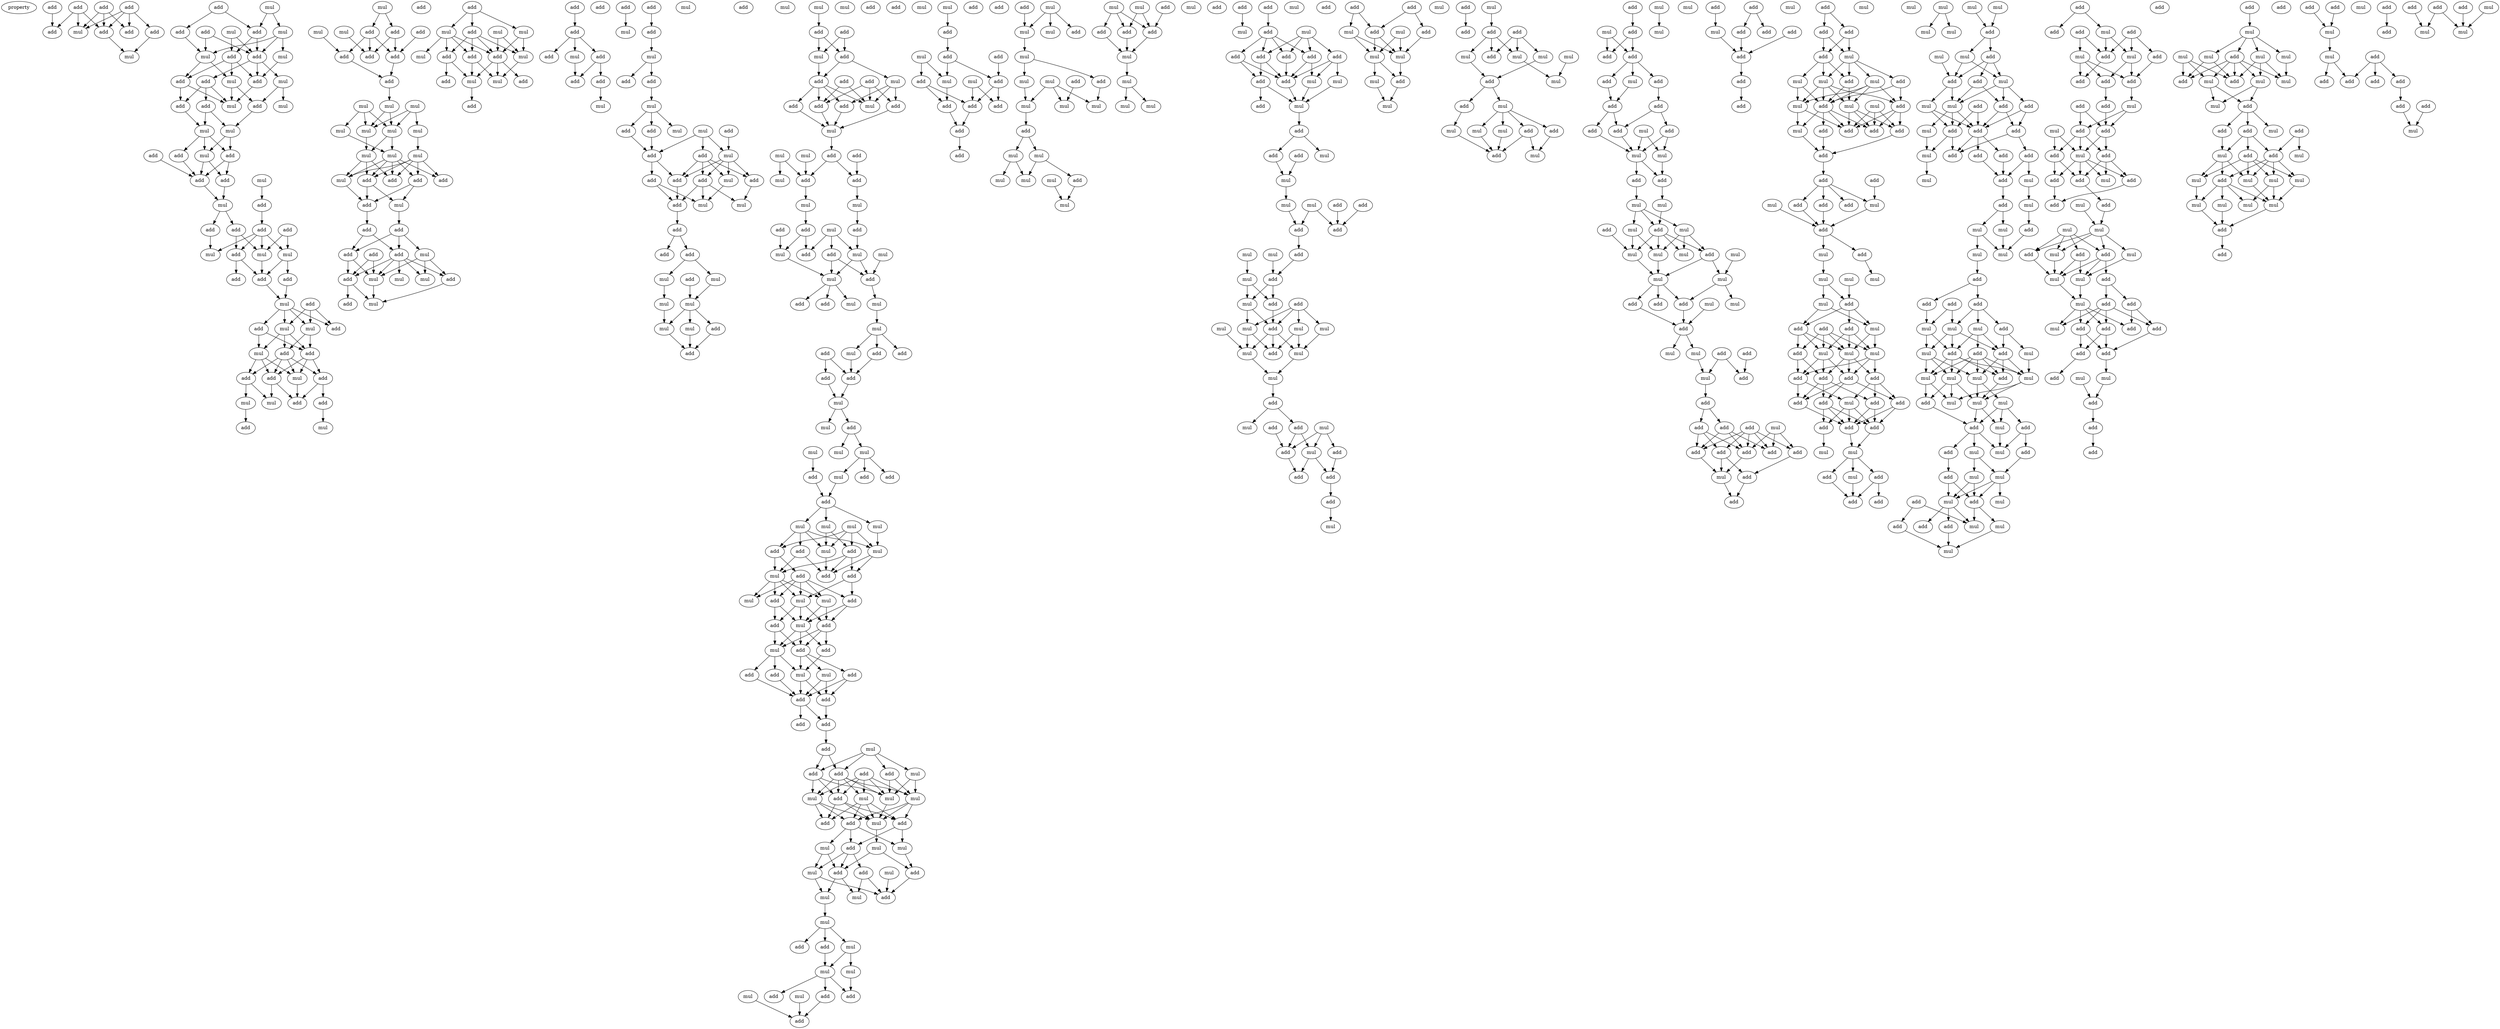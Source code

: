 digraph {
    node [fontcolor=black]
    property [mul=2,lf=1.4]
    0 [ label = add ];
    1 [ label = add ];
    2 [ label = add ];
    3 [ label = add ];
    4 [ label = add ];
    5 [ label = add ];
    6 [ label = add ];
    7 [ label = add ];
    8 [ label = mul ];
    9 [ label = mul ];
    10 [ label = add ];
    11 [ label = mul ];
    12 [ label = mul ];
    13 [ label = add ];
    14 [ label = add ];
    15 [ label = add ];
    16 [ label = mul ];
    17 [ label = add ];
    18 [ label = add ];
    19 [ label = mul ];
    20 [ label = mul ];
    21 [ label = add ];
    22 [ label = add ];
    23 [ label = mul ];
    24 [ label = add ];
    25 [ label = mul ];
    26 [ label = add ];
    27 [ label = add ];
    28 [ label = add ];
    29 [ label = mul ];
    30 [ label = mul ];
    31 [ label = mul ];
    32 [ label = mul ];
    33 [ label = add ];
    34 [ label = add ];
    35 [ label = mul ];
    36 [ label = add ];
    37 [ label = mul ];
    38 [ label = add ];
    39 [ label = add ];
    40 [ label = mul ];
    41 [ label = add ];
    42 [ label = add ];
    43 [ label = add ];
    44 [ label = add ];
    45 [ label = add ];
    46 [ label = mul ];
    47 [ label = mul ];
    48 [ label = add ];
    49 [ label = mul ];
    50 [ label = add ];
    51 [ label = add ];
    52 [ label = add ];
    53 [ label = mul ];
    54 [ label = add ];
    55 [ label = add ];
    56 [ label = mul ];
    57 [ label = add ];
    58 [ label = mul ];
    59 [ label = add ];
    60 [ label = mul ];
    61 [ label = add ];
    62 [ label = add ];
    63 [ label = add ];
    64 [ label = mul ];
    65 [ label = add ];
    66 [ label = mul ];
    67 [ label = mul ];
    68 [ label = add ];
    69 [ label = add ];
    70 [ label = add ];
    71 [ label = mul ];
    72 [ label = mul ];
    73 [ label = add ];
    74 [ label = mul ];
    75 [ label = add ];
    76 [ label = add ];
    77 [ label = mul ];
    78 [ label = add ];
    79 [ label = add ];
    80 [ label = add ];
    81 [ label = add ];
    82 [ label = mul ];
    83 [ label = mul ];
    84 [ label = mul ];
    85 [ label = mul ];
    86 [ label = mul ];
    87 [ label = mul ];
    88 [ label = add ];
    89 [ label = mul ];
    90 [ label = mul ];
    91 [ label = mul ];
    92 [ label = mul ];
    93 [ label = add ];
    94 [ label = add ];
    95 [ label = mul ];
    96 [ label = add ];
    97 [ label = add ];
    98 [ label = mul ];
    99 [ label = add ];
    100 [ label = add ];
    101 [ label = add ];
    102 [ label = mul ];
    103 [ label = add ];
    104 [ label = add ];
    105 [ label = add ];
    106 [ label = add ];
    107 [ label = mul ];
    108 [ label = add ];
    109 [ label = mul ];
    110 [ label = mul ];
    111 [ label = mul ];
    112 [ label = add ];
    113 [ label = add ];
    114 [ label = add ];
    115 [ label = mul ];
    116 [ label = mul ];
    117 [ label = mul ];
    118 [ label = add ];
    119 [ label = add ];
    120 [ label = add ];
    121 [ label = mul ];
    122 [ label = mul ];
    123 [ label = add ];
    124 [ label = add ];
    125 [ label = mul ];
    126 [ label = mul ];
    127 [ label = add ];
    128 [ label = add ];
    129 [ label = add ];
    130 [ label = add ];
    131 [ label = mul ];
    132 [ label = add ];
    133 [ label = add ];
    134 [ label = add ];
    135 [ label = add ];
    136 [ label = mul ];
    137 [ label = add ];
    138 [ label = add ];
    139 [ label = mul ];
    140 [ label = add ];
    141 [ label = mul ];
    142 [ label = mul ];
    143 [ label = add ];
    144 [ label = add ];
    145 [ label = mul ];
    146 [ label = add ];
    147 [ label = mul ];
    148 [ label = add ];
    149 [ label = mul ];
    150 [ label = mul ];
    151 [ label = add ];
    152 [ label = add ];
    153 [ label = add ];
    154 [ label = add ];
    155 [ label = mul ];
    156 [ label = mul ];
    157 [ label = add ];
    158 [ label = add ];
    159 [ label = add ];
    160 [ label = add ];
    161 [ label = mul ];
    162 [ label = add ];
    163 [ label = mul ];
    164 [ label = add ];
    165 [ label = add ];
    166 [ label = add ];
    167 [ label = mul ];
    168 [ label = add ];
    169 [ label = mul ];
    170 [ label = mul ];
    171 [ label = mul ];
    172 [ label = add ];
    173 [ label = mul ];
    174 [ label = mul ];
    175 [ label = add ];
    176 [ label = mul ];
    177 [ label = add ];
    178 [ label = add ];
    179 [ label = add ];
    180 [ label = mul ];
    181 [ label = mul ];
    182 [ label = add ];
    183 [ label = add ];
    184 [ label = add ];
    185 [ label = mul ];
    186 [ label = add ];
    187 [ label = add ];
    188 [ label = add ];
    189 [ label = add ];
    190 [ label = mul ];
    191 [ label = mul ];
    192 [ label = add ];
    193 [ label = add ];
    194 [ label = mul ];
    195 [ label = mul ];
    196 [ label = add ];
    197 [ label = add ];
    198 [ label = mul ];
    199 [ label = mul ];
    200 [ label = add ];
    201 [ label = mul ];
    202 [ label = add ];
    203 [ label = add ];
    204 [ label = mul ];
    205 [ label = add ];
    206 [ label = add ];
    207 [ label = mul ];
    208 [ label = mul ];
    209 [ label = mul ];
    210 [ label = add ];
    211 [ label = add ];
    212 [ label = mul ];
    213 [ label = add ];
    214 [ label = mul ];
    215 [ label = mul ];
    216 [ label = mul ];
    217 [ label = add ];
    218 [ label = add ];
    219 [ label = add ];
    220 [ label = add ];
    221 [ label = add ];
    222 [ label = mul ];
    223 [ label = mul ];
    224 [ label = add ];
    225 [ label = mul ];
    226 [ label = mul ];
    227 [ label = mul ];
    228 [ label = add ];
    229 [ label = mul ];
    230 [ label = add ];
    231 [ label = add ];
    232 [ label = add ];
    233 [ label = mul ];
    234 [ label = mul ];
    235 [ label = mul ];
    236 [ label = mul ];
    237 [ label = mul ];
    238 [ label = add ];
    239 [ label = add ];
    240 [ label = mul ];
    241 [ label = add ];
    242 [ label = add ];
    243 [ label = mul ];
    244 [ label = add ];
    245 [ label = add ];
    246 [ label = add ];
    247 [ label = mul ];
    248 [ label = add ];
    249 [ label = mul ];
    250 [ label = mul ];
    251 [ label = mul ];
    252 [ label = add ];
    253 [ label = add ];
    254 [ label = add ];
    255 [ label = add ];
    256 [ label = mul ];
    257 [ label = add ];
    258 [ label = add ];
    259 [ label = mul ];
    260 [ label = add ];
    261 [ label = mul ];
    262 [ label = add ];
    263 [ label = add ];
    264 [ label = add ];
    265 [ label = add ];
    266 [ label = add ];
    267 [ label = mul ];
    268 [ label = mul ];
    269 [ label = add ];
    270 [ label = add ];
    271 [ label = add ];
    272 [ label = add ];
    273 [ label = mul ];
    274 [ label = mul ];
    275 [ label = mul ];
    276 [ label = mul ];
    277 [ label = mul ];
    278 [ label = add ];
    279 [ label = add ];
    280 [ label = add ];
    281 [ label = mul ];
    282 [ label = add ];
    283 [ label = mul ];
    284 [ label = mul ];
    285 [ label = mul ];
    286 [ label = add ];
    287 [ label = add ];
    288 [ label = mul ];
    289 [ label = add ];
    290 [ label = mul ];
    291 [ label = add ];
    292 [ label = mul ];
    293 [ label = mul ];
    294 [ label = add ];
    295 [ label = mul ];
    296 [ label = add ];
    297 [ label = add ];
    298 [ label = mul ];
    299 [ label = add ];
    300 [ label = mul ];
    301 [ label = mul ];
    302 [ label = mul ];
    303 [ label = add ];
    304 [ label = add ];
    305 [ label = add ];
    306 [ label = mul ];
    307 [ label = add ];
    308 [ label = add ];
    309 [ label = mul ];
    310 [ label = mul ];
    311 [ label = add ];
    312 [ label = add ];
    313 [ label = add ];
    314 [ label = add ];
    315 [ label = mul ];
    316 [ label = mul ];
    317 [ label = mul ];
    318 [ label = add ];
    319 [ label = add ];
    320 [ label = add ];
    321 [ label = add ];
    322 [ label = add ];
    323 [ label = add ];
    324 [ label = add ];
    325 [ label = add ];
    326 [ label = add ];
    327 [ label = mul ];
    328 [ label = mul ];
    329 [ label = add ];
    330 [ label = mul ];
    331 [ label = mul ];
    332 [ label = add ];
    333 [ label = mul ];
    334 [ label = mul ];
    335 [ label = add ];
    336 [ label = mul ];
    337 [ label = mul ];
    338 [ label = mul ];
    339 [ label = add ];
    340 [ label = mul ];
    341 [ label = mul ];
    342 [ label = mul ];
    343 [ label = mul ];
    344 [ label = mul ];
    345 [ label = add ];
    346 [ label = mul ];
    347 [ label = mul ];
    348 [ label = add ];
    349 [ label = mul ];
    350 [ label = add ];
    351 [ label = add ];
    352 [ label = add ];
    353 [ label = mul ];
    354 [ label = mul ];
    355 [ label = mul ];
    356 [ label = add ];
    357 [ label = mul ];
    358 [ label = mul ];
    359 [ label = add ];
    360 [ label = mul ];
    361 [ label = add ];
    362 [ label = add ];
    363 [ label = mul ];
    364 [ label = add ];
    365 [ label = add ];
    366 [ label = add ];
    367 [ label = add ];
    368 [ label = add ];
    369 [ label = add ];
    370 [ label = add ];
    371 [ label = mul ];
    372 [ label = mul ];
    373 [ label = mul ];
    374 [ label = add ];
    375 [ label = add ];
    376 [ label = add ];
    377 [ label = mul ];
    378 [ label = add ];
    379 [ label = mul ];
    380 [ label = mul ];
    381 [ label = mul ];
    382 [ label = add ];
    383 [ label = mul ];
    384 [ label = add ];
    385 [ label = add ];
    386 [ label = add ];
    387 [ label = add ];
    388 [ label = mul ];
    389 [ label = mul ];
    390 [ label = mul ];
    391 [ label = add ];
    392 [ label = mul ];
    393 [ label = add ];
    394 [ label = add ];
    395 [ label = mul ];
    396 [ label = mul ];
    397 [ label = mul ];
    398 [ label = add ];
    399 [ label = mul ];
    400 [ label = add ];
    401 [ label = mul ];
    402 [ label = mul ];
    403 [ label = mul ];
    404 [ label = add ];
    405 [ label = add ];
    406 [ label = mul ];
    407 [ label = add ];
    408 [ label = mul ];
    409 [ label = mul ];
    410 [ label = add ];
    411 [ label = add ];
    412 [ label = add ];
    413 [ label = add ];
    414 [ label = add ];
    415 [ label = add ];
    416 [ label = mul ];
    417 [ label = add ];
    418 [ label = add ];
    419 [ label = mul ];
    420 [ label = add ];
    421 [ label = add ];
    422 [ label = mul ];
    423 [ label = mul ];
    424 [ label = mul ];
    425 [ label = add ];
    426 [ label = mul ];
    427 [ label = mul ];
    428 [ label = mul ];
    429 [ label = add ];
    430 [ label = mul ];
    431 [ label = add ];
    432 [ label = add ];
    433 [ label = add ];
    434 [ label = add ];
    435 [ label = mul ];
    436 [ label = mul ];
    437 [ label = mul ];
    438 [ label = mul ];
    439 [ label = mul ];
    440 [ label = add ];
    441 [ label = mul ];
    442 [ label = add ];
    443 [ label = mul ];
    444 [ label = mul ];
    445 [ label = mul ];
    446 [ label = add ];
    447 [ label = add ];
    448 [ label = add ];
    449 [ label = mul ];
    450 [ label = add ];
    451 [ label = mul ];
    452 [ label = mul ];
    453 [ label = mul ];
    454 [ label = add ];
    455 [ label = add ];
    456 [ label = add ];
    457 [ label = mul ];
    458 [ label = add ];
    459 [ label = add ];
    460 [ label = add ];
    461 [ label = add ];
    462 [ label = mul ];
    463 [ label = add ];
    464 [ label = add ];
    465 [ label = add ];
    466 [ label = mul ];
    467 [ label = mul ];
    468 [ label = add ];
    469 [ label = add ];
    470 [ label = mul ];
    471 [ label = mul ];
    472 [ label = add ];
    473 [ label = add ];
    474 [ label = mul ];
    475 [ label = mul ];
    476 [ label = add ];
    477 [ label = mul ];
    478 [ label = mul ];
    479 [ label = mul ];
    480 [ label = mul ];
    481 [ label = mul ];
    482 [ label = mul ];
    483 [ label = add ];
    484 [ label = add ];
    485 [ label = mul ];
    486 [ label = mul ];
    487 [ label = add ];
    488 [ label = add ];
    489 [ label = add ];
    490 [ label = mul ];
    491 [ label = add ];
    492 [ label = mul ];
    493 [ label = mul ];
    494 [ label = mul ];
    495 [ label = add ];
    496 [ label = add ];
    497 [ label = add ];
    498 [ label = add ];
    499 [ label = add ];
    500 [ label = mul ];
    501 [ label = add ];
    502 [ label = add ];
    503 [ label = add ];
    504 [ label = add ];
    505 [ label = add ];
    506 [ label = mul ];
    507 [ label = add ];
    508 [ label = add ];
    509 [ label = add ];
    510 [ label = add ];
    511 [ label = add ];
    512 [ label = add ];
    513 [ label = add ];
    514 [ label = mul ];
    515 [ label = mul ];
    516 [ label = add ];
    517 [ label = add ];
    518 [ label = add ];
    519 [ label = add ];
    520 [ label = add ];
    521 [ label = add ];
    522 [ label = add ];
    523 [ label = mul ];
    524 [ label = add ];
    525 [ label = mul ];
    526 [ label = mul ];
    527 [ label = mul ];
    528 [ label = add ];
    529 [ label = mul ];
    530 [ label = mul ];
    531 [ label = add ];
    532 [ label = add ];
    533 [ label = mul ];
    534 [ label = mul ];
    535 [ label = add ];
    536 [ label = add ];
    537 [ label = add ];
    538 [ label = add ];
    539 [ label = add ];
    540 [ label = add ];
    541 [ label = add ];
    542 [ label = add ];
    543 [ label = mul ];
    544 [ label = add ];
    545 [ label = add ];
    546 [ label = mul ];
    547 [ label = add ];
    548 [ label = mul ];
    549 [ label = add ];
    550 [ label = mul ];
    551 [ label = mul ];
    552 [ label = mul ];
    553 [ label = mul ];
    554 [ label = add ];
    555 [ label = add ];
    556 [ label = mul ];
    557 [ label = mul ];
    558 [ label = add ];
    559 [ label = add ];
    560 [ label = mul ];
    561 [ label = mul ];
    562 [ label = mul ];
    563 [ label = add ];
    564 [ label = add ];
    565 [ label = add ];
    566 [ label = add ];
    567 [ label = add ];
    568 [ label = add ];
    569 [ label = mul ];
    570 [ label = add ];
    571 [ label = add ];
    572 [ label = add ];
    573 [ label = add ];
    574 [ label = add ];
    575 [ label = add ];
    576 [ label = mul ];
    577 [ label = mul ];
    578 [ label = add ];
    579 [ label = mul ];
    580 [ label = mul ];
    581 [ label = add ];
    582 [ label = add ];
    583 [ label = add ];
    584 [ label = mul ];
    585 [ label = mul ];
    586 [ label = mul ];
    587 [ label = mul ];
    588 [ label = mul ];
    589 [ label = add ];
    590 [ label = mul ];
    591 [ label = mul ];
    592 [ label = add ];
    593 [ label = mul ];
    594 [ label = add ];
    595 [ label = add ];
    596 [ label = add ];
    597 [ label = mul ];
    598 [ label = mul ];
    599 [ label = add ];
    600 [ label = add ];
    601 [ label = add ];
    602 [ label = add ];
    603 [ label = add ];
    604 [ label = mul ];
    605 [ label = mul ];
    606 [ label = add ];
    607 [ label = add ];
    608 [ label = add ];
    609 [ label = add ];
    610 [ label = mul ];
    611 [ label = mul ];
    612 [ label = add ];
    613 [ label = mul ];
    614 [ label = add ];
    615 [ label = add ];
    616 [ label = mul ];
    617 [ label = mul ];
    618 [ label = mul ];
    619 [ label = mul ];
    620 [ label = add ];
    621 [ label = add ];
    622 [ label = add ];
    623 [ label = add ];
    624 [ label = mul ];
    625 [ label = add ];
    626 [ label = mul ];
    627 [ label = mul ];
    628 [ label = add ];
    629 [ label = mul ];
    630 [ label = mul ];
    631 [ label = add ];
    632 [ label = add ];
    633 [ label = mul ];
    634 [ label = mul ];
    635 [ label = mul ];
    636 [ label = mul ];
    637 [ label = add ];
    638 [ label = mul ];
    639 [ label = add ];
    640 [ label = mul ];
    641 [ label = mul ];
    642 [ label = add ];
    643 [ label = add ];
    644 [ label = mul ];
    645 [ label = add ];
    646 [ label = add ];
    647 [ label = mul ];
    648 [ label = mul ];
    649 [ label = add ];
    650 [ label = mul ];
    651 [ label = mul ];
    652 [ label = mul ];
    653 [ label = add ];
    654 [ label = add ];
    655 [ label = mul ];
    656 [ label = add ];
    657 [ label = add ];
    658 [ label = add ];
    659 [ label = mul ];
    660 [ label = mul ];
    661 [ label = mul ];
    662 [ label = add ];
    663 [ label = add ];
    664 [ label = add ];
    665 [ label = add ];
    666 [ label = mul ];
    667 [ label = mul ];
    668 [ label = add ];
    669 [ label = mul ];
    670 [ label = add ];
    671 [ label = add ];
    672 [ label = add ];
    673 [ label = add ];
    674 [ label = add ];
    675 [ label = add ];
    676 [ label = mul ];
    677 [ label = mul ];
    678 [ label = add ];
    679 [ label = add ];
    680 [ label = add ];
    681 [ label = add ];
    682 [ label = mul ];
    683 [ label = mul ];
    684 [ label = add ];
    685 [ label = add ];
    686 [ label = add ];
    687 [ label = mul ];
    688 [ label = add ];
    689 [ label = add ];
    690 [ label = mul ];
    691 [ label = mul ];
    692 [ label = add ];
    693 [ label = add ];
    694 [ label = mul ];
    695 [ label = add ];
    696 [ label = mul ];
    697 [ label = mul ];
    698 [ label = add ];
    699 [ label = mul ];
    700 [ label = mul ];
    701 [ label = add ];
    702 [ label = add ];
    703 [ label = add ];
    704 [ label = add ];
    705 [ label = add ];
    706 [ label = mul ];
    707 [ label = add ];
    708 [ label = add ];
    709 [ label = add ];
    710 [ label = mul ];
    711 [ label = add ];
    712 [ label = mul ];
    713 [ label = add ];
    714 [ label = add ];
    715 [ label = add ];
    716 [ label = add ];
    717 [ label = add ];
    718 [ label = mul ];
    719 [ label = mul ];
    720 [ label = mul ];
    721 [ label = mul ];
    722 [ label = add ];
    723 [ label = mul ];
    724 [ label = mul ];
    725 [ label = mul ];
    726 [ label = add ];
    727 [ label = add ];
    728 [ label = mul ];
    729 [ label = mul ];
    730 [ label = add ];
    731 [ label = add ];
    732 [ label = mul ];
    733 [ label = add ];
    734 [ label = add ];
    735 [ label = add ];
    736 [ label = add ];
    737 [ label = mul ];
    738 [ label = mul ];
    739 [ label = mul ];
    740 [ label = mul ];
    741 [ label = mul ];
    742 [ label = add ];
    743 [ label = mul ];
    744 [ label = mul ];
    745 [ label = mul ];
    746 [ label = mul ];
    747 [ label = mul ];
    748 [ label = add ];
    749 [ label = add ];
    750 [ label = add ];
    751 [ label = add ];
    752 [ label = add ];
    753 [ label = mul ];
    754 [ label = mul ];
    755 [ label = mul ];
    756 [ label = add ];
    757 [ label = add ];
    758 [ label = add ];
    759 [ label = add ];
    760 [ label = add ];
    761 [ label = add ];
    762 [ label = add ];
    763 [ label = add ];
    764 [ label = mul ];
    765 [ label = add ];
    766 [ label = add ];
    767 [ label = add ];
    768 [ label = add ];
    769 [ label = mul ];
    770 [ label = mul ];
    771 [ label = mul ];
    0 -> 5 [ name = 0 ];
    0 -> 6 [ name = 1 ];
    0 -> 8 [ name = 2 ];
    1 -> 5 [ name = 3 ];
    2 -> 6 [ name = 4 ];
    2 -> 7 [ name = 5 ];
    2 -> 8 [ name = 6 ];
    3 -> 4 [ name = 7 ];
    3 -> 6 [ name = 8 ];
    3 -> 7 [ name = 9 ];
    3 -> 8 [ name = 10 ];
    4 -> 9 [ name = 11 ];
    6 -> 9 [ name = 12 ];
    10 -> 14 [ name = 13 ];
    10 -> 15 [ name = 14 ];
    11 -> 12 [ name = 15 ];
    11 -> 14 [ name = 16 ];
    12 -> 18 [ name = 17 ];
    12 -> 19 [ name = 18 ];
    12 -> 20 [ name = 19 ];
    13 -> 18 [ name = 20 ];
    13 -> 20 [ name = 21 ];
    14 -> 17 [ name = 22 ];
    14 -> 18 [ name = 23 ];
    15 -> 20 [ name = 24 ];
    16 -> 17 [ name = 25 ];
    16 -> 18 [ name = 26 ];
    17 -> 21 [ name = 27 ];
    17 -> 23 [ name = 28 ];
    17 -> 24 [ name = 29 ];
    18 -> 21 [ name = 30 ];
    18 -> 22 [ name = 31 ];
    18 -> 25 [ name = 32 ];
    19 -> 21 [ name = 33 ];
    20 -> 23 [ name = 34 ];
    20 -> 24 [ name = 35 ];
    21 -> 29 [ name = 36 ];
    22 -> 26 [ name = 37 ];
    22 -> 28 [ name = 38 ];
    22 -> 29 [ name = 39 ];
    23 -> 27 [ name = 40 ];
    23 -> 29 [ name = 41 ];
    24 -> 26 [ name = 42 ];
    24 -> 29 [ name = 43 ];
    25 -> 27 [ name = 44 ];
    25 -> 30 [ name = 45 ];
    26 -> 32 [ name = 46 ];
    27 -> 31 [ name = 47 ];
    28 -> 31 [ name = 48 ];
    28 -> 32 [ name = 49 ];
    31 -> 33 [ name = 50 ];
    31 -> 35 [ name = 51 ];
    32 -> 33 [ name = 52 ];
    32 -> 35 [ name = 53 ];
    32 -> 36 [ name = 54 ];
    33 -> 38 [ name = 55 ];
    33 -> 39 [ name = 56 ];
    34 -> 39 [ name = 57 ];
    35 -> 38 [ name = 58 ];
    35 -> 39 [ name = 59 ];
    36 -> 39 [ name = 60 ];
    37 -> 41 [ name = 61 ];
    38 -> 40 [ name = 62 ];
    39 -> 40 [ name = 63 ];
    40 -> 42 [ name = 64 ];
    40 -> 43 [ name = 65 ];
    41 -> 45 [ name = 66 ];
    42 -> 47 [ name = 67 ];
    42 -> 48 [ name = 68 ];
    43 -> 46 [ name = 69 ];
    44 -> 47 [ name = 70 ];
    44 -> 49 [ name = 71 ];
    45 -> 46 [ name = 72 ];
    45 -> 47 [ name = 73 ];
    45 -> 48 [ name = 74 ];
    45 -> 49 [ name = 75 ];
    47 -> 52 [ name = 76 ];
    48 -> 50 [ name = 77 ];
    48 -> 52 [ name = 78 ];
    49 -> 51 [ name = 79 ];
    49 -> 52 [ name = 80 ];
    51 -> 53 [ name = 81 ];
    52 -> 53 [ name = 82 ];
    53 -> 55 [ name = 83 ];
    53 -> 56 [ name = 84 ];
    53 -> 57 [ name = 85 ];
    53 -> 58 [ name = 86 ];
    54 -> 55 [ name = 87 ];
    54 -> 56 [ name = 88 ];
    54 -> 58 [ name = 89 ];
    56 -> 59 [ name = 90 ];
    56 -> 61 [ name = 91 ];
    57 -> 59 [ name = 92 ];
    57 -> 60 [ name = 93 ];
    58 -> 59 [ name = 94 ];
    58 -> 60 [ name = 95 ];
    58 -> 61 [ name = 96 ];
    59 -> 62 [ name = 97 ];
    59 -> 63 [ name = 98 ];
    59 -> 64 [ name = 99 ];
    60 -> 63 [ name = 100 ];
    60 -> 64 [ name = 101 ];
    60 -> 65 [ name = 102 ];
    61 -> 62 [ name = 103 ];
    61 -> 63 [ name = 104 ];
    61 -> 64 [ name = 105 ];
    61 -> 65 [ name = 106 ];
    62 -> 68 [ name = 107 ];
    62 -> 69 [ name = 108 ];
    63 -> 66 [ name = 109 ];
    63 -> 68 [ name = 110 ];
    64 -> 68 [ name = 111 ];
    65 -> 66 [ name = 112 ];
    65 -> 67 [ name = 113 ];
    67 -> 70 [ name = 114 ];
    69 -> 71 [ name = 115 ];
    72 -> 75 [ name = 116 ];
    72 -> 76 [ name = 117 ];
    73 -> 78 [ name = 118 ];
    74 -> 80 [ name = 119 ];
    75 -> 78 [ name = 120 ];
    75 -> 79 [ name = 121 ];
    76 -> 78 [ name = 122 ];
    76 -> 79 [ name = 123 ];
    76 -> 80 [ name = 124 ];
    77 -> 79 [ name = 125 ];
    78 -> 81 [ name = 126 ];
    80 -> 81 [ name = 127 ];
    81 -> 84 [ name = 128 ];
    82 -> 85 [ name = 129 ];
    82 -> 86 [ name = 130 ];
    82 -> 89 [ name = 131 ];
    83 -> 85 [ name = 132 ];
    83 -> 87 [ name = 133 ];
    83 -> 89 [ name = 134 ];
    84 -> 85 [ name = 135 ];
    84 -> 89 [ name = 136 ];
    85 -> 91 [ name = 137 ];
    86 -> 90 [ name = 138 ];
    87 -> 92 [ name = 139 ];
    89 -> 91 [ name = 140 ];
    89 -> 92 [ name = 141 ];
    90 -> 93 [ name = 142 ];
    90 -> 94 [ name = 143 ];
    90 -> 95 [ name = 144 ];
    90 -> 96 [ name = 145 ];
    90 -> 97 [ name = 146 ];
    91 -> 93 [ name = 147 ];
    91 -> 94 [ name = 148 ];
    91 -> 95 [ name = 149 ];
    92 -> 93 [ name = 150 ];
    92 -> 94 [ name = 151 ];
    92 -> 95 [ name = 152 ];
    92 -> 96 [ name = 153 ];
    92 -> 97 [ name = 154 ];
    93 -> 98 [ name = 155 ];
    93 -> 99 [ name = 156 ];
    95 -> 99 [ name = 157 ];
    96 -> 98 [ name = 158 ];
    96 -> 99 [ name = 159 ];
    98 -> 100 [ name = 160 ];
    99 -> 101 [ name = 161 ];
    100 -> 102 [ name = 162 ];
    100 -> 103 [ name = 163 ];
    100 -> 105 [ name = 164 ];
    101 -> 103 [ name = 165 ];
    101 -> 105 [ name = 166 ];
    102 -> 106 [ name = 167 ];
    102 -> 107 [ name = 168 ];
    102 -> 109 [ name = 169 ];
    103 -> 106 [ name = 170 ];
    103 -> 107 [ name = 171 ];
    103 -> 108 [ name = 172 ];
    103 -> 109 [ name = 173 ];
    103 -> 110 [ name = 174 ];
    104 -> 108 [ name = 175 ];
    104 -> 109 [ name = 176 ];
    105 -> 108 [ name = 177 ];
    105 -> 109 [ name = 178 ];
    106 -> 111 [ name = 179 ];
    108 -> 111 [ name = 180 ];
    108 -> 112 [ name = 181 ];
    109 -> 111 [ name = 182 ];
    113 -> 114 [ name = 183 ];
    113 -> 115 [ name = 184 ];
    113 -> 116 [ name = 185 ];
    114 -> 118 [ name = 186 ];
    114 -> 119 [ name = 187 ];
    114 -> 120 [ name = 188 ];
    114 -> 121 [ name = 189 ];
    115 -> 118 [ name = 190 ];
    115 -> 121 [ name = 191 ];
    116 -> 118 [ name = 192 ];
    116 -> 119 [ name = 193 ];
    116 -> 120 [ name = 194 ];
    116 -> 122 [ name = 195 ];
    117 -> 118 [ name = 196 ];
    117 -> 121 [ name = 197 ];
    118 -> 124 [ name = 198 ];
    118 -> 125 [ name = 199 ];
    118 -> 126 [ name = 200 ];
    119 -> 125 [ name = 201 ];
    119 -> 126 [ name = 202 ];
    120 -> 123 [ name = 203 ];
    120 -> 125 [ name = 204 ];
    121 -> 126 [ name = 205 ];
    125 -> 127 [ name = 206 ];
    128 -> 129 [ name = 207 ];
    129 -> 130 [ name = 208 ];
    129 -> 131 [ name = 209 ];
    129 -> 132 [ name = 210 ];
    131 -> 133 [ name = 211 ];
    132 -> 133 [ name = 212 ];
    132 -> 135 [ name = 213 ];
    135 -> 136 [ name = 214 ];
    137 -> 139 [ name = 215 ];
    138 -> 140 [ name = 216 ];
    140 -> 141 [ name = 217 ];
    141 -> 143 [ name = 218 ];
    141 -> 146 [ name = 219 ];
    146 -> 147 [ name = 220 ];
    147 -> 148 [ name = 221 ];
    147 -> 150 [ name = 222 ];
    147 -> 151 [ name = 223 ];
    148 -> 153 [ name = 224 ];
    149 -> 153 [ name = 225 ];
    149 -> 154 [ name = 226 ];
    149 -> 155 [ name = 227 ];
    151 -> 153 [ name = 228 ];
    152 -> 155 [ name = 229 ];
    153 -> 157 [ name = 230 ];
    153 -> 160 [ name = 231 ];
    154 -> 156 [ name = 232 ];
    154 -> 157 [ name = 233 ];
    154 -> 158 [ name = 234 ];
    154 -> 159 [ name = 235 ];
    155 -> 156 [ name = 236 ];
    155 -> 157 [ name = 237 ];
    155 -> 158 [ name = 238 ];
    155 -> 159 [ name = 239 ];
    156 -> 163 [ name = 240 ];
    157 -> 162 [ name = 241 ];
    158 -> 161 [ name = 242 ];
    158 -> 162 [ name = 243 ];
    158 -> 163 [ name = 244 ];
    159 -> 161 [ name = 245 ];
    160 -> 162 [ name = 246 ];
    160 -> 163 [ name = 247 ];
    162 -> 164 [ name = 248 ];
    164 -> 165 [ name = 249 ];
    164 -> 166 [ name = 250 ];
    166 -> 167 [ name = 251 ];
    166 -> 169 [ name = 252 ];
    167 -> 170 [ name = 253 ];
    168 -> 171 [ name = 254 ];
    169 -> 171 [ name = 255 ];
    170 -> 173 [ name = 256 ];
    171 -> 172 [ name = 257 ];
    171 -> 173 [ name = 258 ];
    171 -> 174 [ name = 259 ];
    172 -> 175 [ name = 260 ];
    173 -> 175 [ name = 261 ];
    174 -> 175 [ name = 262 ];
    176 -> 177 [ name = 263 ];
    177 -> 179 [ name = 264 ];
    177 -> 180 [ name = 265 ];
    178 -> 179 [ name = 266 ];
    178 -> 180 [ name = 267 ];
    179 -> 181 [ name = 268 ];
    179 -> 182 [ name = 269 ];
    180 -> 182 [ name = 270 ];
    181 -> 185 [ name = 271 ];
    181 -> 186 [ name = 272 ];
    181 -> 188 [ name = 273 ];
    182 -> 185 [ name = 274 ];
    182 -> 187 [ name = 275 ];
    182 -> 188 [ name = 276 ];
    182 -> 189 [ name = 277 ];
    183 -> 185 [ name = 278 ];
    183 -> 187 [ name = 279 ];
    184 -> 185 [ name = 280 ];
    184 -> 186 [ name = 281 ];
    184 -> 187 [ name = 282 ];
    186 -> 190 [ name = 283 ];
    187 -> 190 [ name = 284 ];
    188 -> 190 [ name = 285 ];
    189 -> 190 [ name = 286 ];
    190 -> 193 [ name = 287 ];
    191 -> 197 [ name = 288 ];
    192 -> 196 [ name = 289 ];
    193 -> 196 [ name = 290 ];
    193 -> 197 [ name = 291 ];
    194 -> 195 [ name = 292 ];
    194 -> 197 [ name = 293 ];
    196 -> 199 [ name = 294 ];
    197 -> 198 [ name = 295 ];
    198 -> 202 [ name = 296 ];
    199 -> 203 [ name = 297 ];
    200 -> 207 [ name = 298 ];
    201 -> 204 [ name = 299 ];
    201 -> 205 [ name = 300 ];
    201 -> 206 [ name = 301 ];
    202 -> 205 [ name = 302 ];
    202 -> 207 [ name = 303 ];
    203 -> 204 [ name = 304 ];
    204 -> 209 [ name = 305 ];
    204 -> 210 [ name = 306 ];
    206 -> 209 [ name = 307 ];
    206 -> 210 [ name = 308 ];
    207 -> 209 [ name = 309 ];
    208 -> 210 [ name = 310 ];
    209 -> 211 [ name = 311 ];
    209 -> 213 [ name = 312 ];
    209 -> 214 [ name = 313 ];
    210 -> 212 [ name = 314 ];
    212 -> 215 [ name = 315 ];
    215 -> 216 [ name = 316 ];
    215 -> 217 [ name = 317 ];
    215 -> 218 [ name = 318 ];
    216 -> 221 [ name = 319 ];
    217 -> 221 [ name = 320 ];
    219 -> 220 [ name = 321 ];
    219 -> 221 [ name = 322 ];
    220 -> 222 [ name = 323 ];
    221 -> 222 [ name = 324 ];
    222 -> 223 [ name = 325 ];
    222 -> 224 [ name = 326 ];
    224 -> 225 [ name = 327 ];
    224 -> 226 [ name = 328 ];
    225 -> 229 [ name = 329 ];
    225 -> 230 [ name = 330 ];
    225 -> 231 [ name = 331 ];
    227 -> 228 [ name = 332 ];
    228 -> 232 [ name = 333 ];
    229 -> 232 [ name = 334 ];
    232 -> 234 [ name = 335 ];
    232 -> 235 [ name = 336 ];
    232 -> 236 [ name = 337 ];
    233 -> 237 [ name = 338 ];
    233 -> 239 [ name = 339 ];
    233 -> 240 [ name = 340 ];
    233 -> 241 [ name = 341 ];
    234 -> 237 [ name = 342 ];
    235 -> 237 [ name = 343 ];
    235 -> 238 [ name = 344 ];
    235 -> 239 [ name = 345 ];
    235 -> 240 [ name = 346 ];
    236 -> 240 [ name = 347 ];
    236 -> 241 [ name = 348 ];
    237 -> 242 [ name = 349 ];
    237 -> 244 [ name = 350 ];
    238 -> 242 [ name = 351 ];
    238 -> 243 [ name = 352 ];
    239 -> 243 [ name = 353 ];
    239 -> 245 [ name = 354 ];
    240 -> 242 [ name = 355 ];
    241 -> 242 [ name = 356 ];
    241 -> 243 [ name = 357 ];
    241 -> 244 [ name = 358 ];
    243 -> 247 [ name = 359 ];
    243 -> 248 [ name = 360 ];
    243 -> 249 [ name = 361 ];
    243 -> 250 [ name = 362 ];
    244 -> 246 [ name = 363 ];
    244 -> 247 [ name = 364 ];
    245 -> 246 [ name = 365 ];
    245 -> 247 [ name = 366 ];
    245 -> 248 [ name = 367 ];
    245 -> 249 [ name = 368 ];
    245 -> 250 [ name = 369 ];
    246 -> 251 [ name = 370 ];
    246 -> 252 [ name = 371 ];
    247 -> 251 [ name = 372 ];
    247 -> 252 [ name = 373 ];
    247 -> 253 [ name = 374 ];
    248 -> 251 [ name = 375 ];
    248 -> 253 [ name = 376 ];
    249 -> 251 [ name = 377 ];
    249 -> 252 [ name = 378 ];
    251 -> 254 [ name = 379 ];
    251 -> 255 [ name = 380 ];
    251 -> 256 [ name = 381 ];
    252 -> 254 [ name = 382 ];
    252 -> 255 [ name = 383 ];
    252 -> 256 [ name = 384 ];
    253 -> 255 [ name = 385 ];
    253 -> 256 [ name = 386 ];
    254 -> 259 [ name = 387 ];
    255 -> 257 [ name = 388 ];
    255 -> 259 [ name = 389 ];
    255 -> 261 [ name = 390 ];
    256 -> 258 [ name = 391 ];
    256 -> 259 [ name = 392 ];
    256 -> 260 [ name = 393 ];
    257 -> 262 [ name = 394 ];
    257 -> 263 [ name = 395 ];
    258 -> 262 [ name = 396 ];
    259 -> 262 [ name = 397 ];
    259 -> 263 [ name = 398 ];
    260 -> 262 [ name = 399 ];
    261 -> 262 [ name = 400 ];
    261 -> 263 [ name = 401 ];
    262 -> 264 [ name = 402 ];
    262 -> 265 [ name = 403 ];
    263 -> 264 [ name = 404 ];
    264 -> 266 [ name = 405 ];
    266 -> 271 [ name = 406 ];
    266 -> 272 [ name = 407 ];
    267 -> 269 [ name = 408 ];
    267 -> 271 [ name = 409 ];
    267 -> 272 [ name = 410 ];
    267 -> 273 [ name = 411 ];
    269 -> 275 [ name = 412 ];
    269 -> 277 [ name = 413 ];
    270 -> 274 [ name = 414 ];
    270 -> 275 [ name = 415 ];
    270 -> 276 [ name = 416 ];
    270 -> 277 [ name = 417 ];
    270 -> 278 [ name = 418 ];
    271 -> 274 [ name = 419 ];
    271 -> 277 [ name = 420 ];
    271 -> 278 [ name = 421 ];
    272 -> 274 [ name = 422 ];
    272 -> 275 [ name = 423 ];
    272 -> 276 [ name = 424 ];
    272 -> 277 [ name = 425 ];
    272 -> 278 [ name = 426 ];
    273 -> 275 [ name = 427 ];
    273 -> 277 [ name = 428 ];
    274 -> 279 [ name = 429 ];
    274 -> 281 [ name = 430 ];
    274 -> 282 [ name = 431 ];
    275 -> 280 [ name = 432 ];
    275 -> 281 [ name = 433 ];
    275 -> 282 [ name = 434 ];
    276 -> 279 [ name = 435 ];
    276 -> 280 [ name = 436 ];
    276 -> 281 [ name = 437 ];
    276 -> 282 [ name = 438 ];
    277 -> 281 [ name = 439 ];
    278 -> 279 [ name = 440 ];
    278 -> 280 [ name = 441 ];
    278 -> 281 [ name = 442 ];
    280 -> 285 [ name = 443 ];
    280 -> 286 [ name = 444 ];
    281 -> 284 [ name = 445 ];
    282 -> 283 [ name = 446 ];
    282 -> 285 [ name = 447 ];
    282 -> 286 [ name = 448 ];
    283 -> 288 [ name = 449 ];
    283 -> 291 [ name = 450 ];
    284 -> 289 [ name = 451 ];
    284 -> 291 [ name = 452 ];
    285 -> 289 [ name = 453 ];
    286 -> 287 [ name = 454 ];
    286 -> 288 [ name = 455 ];
    286 -> 291 [ name = 456 ];
    287 -> 292 [ name = 457 ];
    287 -> 294 [ name = 458 ];
    288 -> 293 [ name = 459 ];
    288 -> 294 [ name = 460 ];
    289 -> 294 [ name = 461 ];
    290 -> 294 [ name = 462 ];
    291 -> 292 [ name = 463 ];
    291 -> 293 [ name = 464 ];
    293 -> 295 [ name = 465 ];
    295 -> 296 [ name = 466 ];
    295 -> 298 [ name = 467 ];
    295 -> 299 [ name = 468 ];
    298 -> 300 [ name = 469 ];
    298 -> 301 [ name = 470 ];
    299 -> 300 [ name = 471 ];
    300 -> 303 [ name = 472 ];
    300 -> 304 [ name = 473 ];
    300 -> 305 [ name = 474 ];
    301 -> 304 [ name = 475 ];
    302 -> 307 [ name = 476 ];
    305 -> 307 [ name = 477 ];
    306 -> 307 [ name = 478 ];
    310 -> 312 [ name = 479 ];
    312 -> 314 [ name = 480 ];
    313 -> 319 [ name = 481 ];
    314 -> 316 [ name = 482 ];
    314 -> 319 [ name = 483 ];
    315 -> 316 [ name = 484 ];
    315 -> 318 [ name = 485 ];
    316 -> 320 [ name = 486 ];
    317 -> 321 [ name = 487 ];
    317 -> 322 [ name = 488 ];
    318 -> 320 [ name = 489 ];
    318 -> 321 [ name = 490 ];
    319 -> 321 [ name = 491 ];
    319 -> 322 [ name = 492 ];
    320 -> 323 [ name = 493 ];
    321 -> 323 [ name = 494 ];
    323 -> 324 [ name = 495 ];
    326 -> 328 [ name = 496 ];
    327 -> 328 [ name = 497 ];
    327 -> 329 [ name = 498 ];
    327 -> 330 [ name = 499 ];
    328 -> 331 [ name = 500 ];
    331 -> 334 [ name = 501 ];
    331 -> 335 [ name = 502 ];
    332 -> 336 [ name = 503 ];
    333 -> 336 [ name = 504 ];
    333 -> 337 [ name = 505 ];
    333 -> 338 [ name = 506 ];
    334 -> 338 [ name = 507 ];
    335 -> 337 [ name = 508 ];
    338 -> 339 [ name = 509 ];
    339 -> 340 [ name = 510 ];
    339 -> 341 [ name = 511 ];
    340 -> 342 [ name = 512 ];
    340 -> 343 [ name = 513 ];
    341 -> 343 [ name = 514 ];
    341 -> 345 [ name = 515 ];
    344 -> 346 [ name = 516 ];
    345 -> 346 [ name = 517 ];
    347 -> 350 [ name = 518 ];
    347 -> 351 [ name = 519 ];
    347 -> 352 [ name = 520 ];
    348 -> 352 [ name = 521 ];
    349 -> 350 [ name = 522 ];
    349 -> 352 [ name = 523 ];
    350 -> 354 [ name = 524 ];
    351 -> 354 [ name = 525 ];
    352 -> 354 [ name = 526 ];
    354 -> 355 [ name = 527 ];
    355 -> 357 [ name = 528 ];
    355 -> 358 [ name = 529 ];
    359 -> 360 [ name = 530 ];
    361 -> 362 [ name = 531 ];
    362 -> 364 [ name = 532 ];
    362 -> 365 [ name = 533 ];
    362 -> 366 [ name = 534 ];
    362 -> 367 [ name = 535 ];
    363 -> 364 [ name = 536 ];
    363 -> 365 [ name = 537 ];
    363 -> 366 [ name = 538 ];
    363 -> 368 [ name = 539 ];
    364 -> 369 [ name = 540 ];
    365 -> 369 [ name = 541 ];
    365 -> 372 [ name = 542 ];
    366 -> 369 [ name = 543 ];
    366 -> 370 [ name = 544 ];
    367 -> 369 [ name = 545 ];
    367 -> 370 [ name = 546 ];
    368 -> 369 [ name = 547 ];
    368 -> 371 [ name = 548 ];
    368 -> 372 [ name = 549 ];
    369 -> 373 [ name = 550 ];
    370 -> 373 [ name = 551 ];
    370 -> 374 [ name = 552 ];
    371 -> 373 [ name = 553 ];
    372 -> 373 [ name = 554 ];
    373 -> 375 [ name = 555 ];
    375 -> 376 [ name = 556 ];
    375 -> 377 [ name = 557 ];
    376 -> 379 [ name = 558 ];
    378 -> 379 [ name = 559 ];
    379 -> 381 [ name = 560 ];
    380 -> 385 [ name = 561 ];
    380 -> 386 [ name = 562 ];
    381 -> 386 [ name = 563 ];
    382 -> 385 [ name = 564 ];
    384 -> 385 [ name = 565 ];
    386 -> 387 [ name = 566 ];
    387 -> 391 [ name = 567 ];
    388 -> 391 [ name = 568 ];
    389 -> 390 [ name = 569 ];
    390 -> 392 [ name = 570 ];
    390 -> 393 [ name = 571 ];
    391 -> 392 [ name = 572 ];
    391 -> 393 [ name = 573 ];
    392 -> 397 [ name = 574 ];
    392 -> 398 [ name = 575 ];
    393 -> 398 [ name = 576 ];
    394 -> 395 [ name = 577 ];
    394 -> 396 [ name = 578 ];
    394 -> 397 [ name = 579 ];
    394 -> 398 [ name = 580 ];
    395 -> 400 [ name = 581 ];
    395 -> 401 [ name = 582 ];
    396 -> 401 [ name = 583 ];
    397 -> 400 [ name = 584 ];
    397 -> 402 [ name = 585 ];
    398 -> 400 [ name = 586 ];
    398 -> 401 [ name = 587 ];
    398 -> 402 [ name = 588 ];
    399 -> 402 [ name = 589 ];
    401 -> 403 [ name = 590 ];
    402 -> 403 [ name = 591 ];
    403 -> 404 [ name = 592 ];
    404 -> 406 [ name = 593 ];
    404 -> 407 [ name = 594 ];
    405 -> 410 [ name = 595 ];
    407 -> 409 [ name = 596 ];
    407 -> 410 [ name = 597 ];
    408 -> 409 [ name = 598 ];
    408 -> 410 [ name = 599 ];
    408 -> 411 [ name = 600 ];
    409 -> 412 [ name = 601 ];
    409 -> 414 [ name = 602 ];
    410 -> 414 [ name = 603 ];
    411 -> 412 [ name = 604 ];
    412 -> 415 [ name = 605 ];
    415 -> 416 [ name = 606 ];
    417 -> 420 [ name = 607 ];
    417 -> 421 [ name = 608 ];
    418 -> 419 [ name = 609 ];
    418 -> 420 [ name = 610 ];
    419 -> 423 [ name = 611 ];
    419 -> 424 [ name = 612 ];
    420 -> 423 [ name = 613 ];
    420 -> 424 [ name = 614 ];
    421 -> 424 [ name = 615 ];
    422 -> 423 [ name = 616 ];
    422 -> 424 [ name = 617 ];
    423 -> 425 [ name = 618 ];
    423 -> 426 [ name = 619 ];
    424 -> 425 [ name = 620 ];
    425 -> 427 [ name = 621 ];
    426 -> 427 [ name = 622 ];
    429 -> 431 [ name = 623 ];
    430 -> 433 [ name = 624 ];
    432 -> 434 [ name = 625 ];
    432 -> 437 [ name = 626 ];
    432 -> 438 [ name = 627 ];
    433 -> 434 [ name = 628 ];
    433 -> 436 [ name = 629 ];
    433 -> 438 [ name = 630 ];
    435 -> 439 [ name = 631 ];
    436 -> 440 [ name = 632 ];
    437 -> 440 [ name = 633 ];
    438 -> 439 [ name = 634 ];
    440 -> 441 [ name = 635 ];
    440 -> 442 [ name = 636 ];
    441 -> 443 [ name = 637 ];
    441 -> 445 [ name = 638 ];
    441 -> 446 [ name = 639 ];
    441 -> 447 [ name = 640 ];
    442 -> 444 [ name = 641 ];
    443 -> 448 [ name = 642 ];
    444 -> 448 [ name = 643 ];
    445 -> 448 [ name = 644 ];
    446 -> 449 [ name = 645 ];
    447 -> 448 [ name = 646 ];
    447 -> 449 [ name = 647 ];
    450 -> 454 [ name = 648 ];
    451 -> 452 [ name = 649 ];
    453 -> 455 [ name = 650 ];
    453 -> 456 [ name = 651 ];
    454 -> 455 [ name = 652 ];
    454 -> 456 [ name = 653 ];
    456 -> 457 [ name = 654 ];
    456 -> 458 [ name = 655 ];
    456 -> 459 [ name = 656 ];
    457 -> 461 [ name = 657 ];
    458 -> 460 [ name = 658 ];
    459 -> 461 [ name = 659 ];
    460 -> 464 [ name = 660 ];
    460 -> 465 [ name = 661 ];
    461 -> 463 [ name = 662 ];
    461 -> 465 [ name = 663 ];
    462 -> 466 [ name = 664 ];
    462 -> 467 [ name = 665 ];
    463 -> 467 [ name = 666 ];
    464 -> 466 [ name = 667 ];
    464 -> 467 [ name = 668 ];
    465 -> 467 [ name = 669 ];
    466 -> 468 [ name = 670 ];
    467 -> 468 [ name = 671 ];
    467 -> 469 [ name = 672 ];
    468 -> 471 [ name = 673 ];
    469 -> 470 [ name = 674 ];
    470 -> 473 [ name = 675 ];
    470 -> 474 [ name = 676 ];
    470 -> 475 [ name = 677 ];
    471 -> 473 [ name = 678 ];
    472 -> 478 [ name = 679 ];
    473 -> 476 [ name = 680 ];
    473 -> 478 [ name = 681 ];
    473 -> 479 [ name = 682 ];
    473 -> 480 [ name = 683 ];
    474 -> 476 [ name = 684 ];
    474 -> 479 [ name = 685 ];
    474 -> 480 [ name = 686 ];
    475 -> 478 [ name = 687 ];
    475 -> 480 [ name = 688 ];
    476 -> 481 [ name = 689 ];
    476 -> 482 [ name = 690 ];
    477 -> 482 [ name = 691 ];
    478 -> 481 [ name = 692 ];
    480 -> 481 [ name = 693 ];
    481 -> 483 [ name = 694 ];
    481 -> 484 [ name = 695 ];
    481 -> 487 [ name = 696 ];
    482 -> 483 [ name = 697 ];
    482 -> 486 [ name = 698 ];
    483 -> 488 [ name = 699 ];
    485 -> 488 [ name = 700 ];
    487 -> 488 [ name = 701 ];
    488 -> 490 [ name = 702 ];
    488 -> 492 [ name = 703 ];
    489 -> 493 [ name = 704 ];
    489 -> 495 [ name = 705 ];
    491 -> 495 [ name = 706 ];
    492 -> 493 [ name = 707 ];
    493 -> 496 [ name = 708 ];
    496 -> 497 [ name = 709 ];
    496 -> 498 [ name = 710 ];
    497 -> 501 [ name = 711 ];
    497 -> 502 [ name = 712 ];
    497 -> 504 [ name = 713 ];
    498 -> 502 [ name = 714 ];
    498 -> 503 [ name = 715 ];
    498 -> 504 [ name = 716 ];
    499 -> 501 [ name = 717 ];
    499 -> 502 [ name = 718 ];
    499 -> 503 [ name = 719 ];
    499 -> 504 [ name = 720 ];
    499 -> 505 [ name = 721 ];
    500 -> 501 [ name = 722 ];
    500 -> 504 [ name = 723 ];
    500 -> 505 [ name = 724 ];
    502 -> 506 [ name = 725 ];
    503 -> 506 [ name = 726 ];
    503 -> 507 [ name = 727 ];
    504 -> 506 [ name = 728 ];
    505 -> 507 [ name = 729 ];
    506 -> 508 [ name = 730 ];
    507 -> 508 [ name = 731 ];
    509 -> 515 [ name = 732 ];
    510 -> 511 [ name = 733 ];
    510 -> 513 [ name = 734 ];
    511 -> 516 [ name = 735 ];
    512 -> 516 [ name = 736 ];
    515 -> 516 [ name = 737 ];
    516 -> 518 [ name = 738 ];
    517 -> 519 [ name = 739 ];
    517 -> 521 [ name = 740 ];
    518 -> 520 [ name = 741 ];
    519 -> 522 [ name = 742 ];
    519 -> 523 [ name = 743 ];
    521 -> 522 [ name = 744 ];
    521 -> 523 [ name = 745 ];
    522 -> 525 [ name = 746 ];
    522 -> 527 [ name = 747 ];
    522 -> 528 [ name = 748 ];
    523 -> 524 [ name = 749 ];
    523 -> 526 [ name = 750 ];
    523 -> 527 [ name = 751 ];
    523 -> 528 [ name = 752 ];
    524 -> 531 [ name = 753 ];
    524 -> 532 [ name = 754 ];
    525 -> 530 [ name = 755 ];
    525 -> 531 [ name = 756 ];
    526 -> 529 [ name = 757 ];
    526 -> 530 [ name = 758 ];
    526 -> 531 [ name = 759 ];
    526 -> 532 [ name = 760 ];
    527 -> 529 [ name = 761 ];
    527 -> 530 [ name = 762 ];
    527 -> 531 [ name = 763 ];
    527 -> 532 [ name = 764 ];
    528 -> 529 [ name = 765 ];
    528 -> 531 [ name = 766 ];
    529 -> 536 [ name = 767 ];
    529 -> 537 [ name = 768 ];
    529 -> 538 [ name = 769 ];
    530 -> 534 [ name = 770 ];
    530 -> 536 [ name = 771 ];
    531 -> 534 [ name = 772 ];
    531 -> 535 [ name = 773 ];
    531 -> 536 [ name = 774 ];
    531 -> 538 [ name = 775 ];
    532 -> 536 [ name = 776 ];
    532 -> 537 [ name = 777 ];
    532 -> 538 [ name = 778 ];
    533 -> 536 [ name = 779 ];
    533 -> 537 [ name = 780 ];
    533 -> 538 [ name = 781 ];
    534 -> 539 [ name = 782 ];
    535 -> 539 [ name = 783 ];
    537 -> 539 [ name = 784 ];
    539 -> 540 [ name = 785 ];
    540 -> 542 [ name = 786 ];
    540 -> 543 [ name = 787 ];
    540 -> 544 [ name = 788 ];
    540 -> 545 [ name = 789 ];
    541 -> 543 [ name = 790 ];
    542 -> 547 [ name = 791 ];
    543 -> 547 [ name = 792 ];
    544 -> 547 [ name = 793 ];
    546 -> 547 [ name = 794 ];
    547 -> 548 [ name = 795 ];
    547 -> 549 [ name = 796 ];
    548 -> 550 [ name = 797 ];
    549 -> 551 [ name = 798 ];
    550 -> 553 [ name = 799 ];
    550 -> 554 [ name = 800 ];
    552 -> 554 [ name = 801 ];
    553 -> 557 [ name = 802 ];
    553 -> 558 [ name = 803 ];
    554 -> 557 [ name = 804 ];
    554 -> 558 [ name = 805 ];
    554 -> 559 [ name = 806 ];
    555 -> 560 [ name = 807 ];
    555 -> 561 [ name = 808 ];
    555 -> 562 [ name = 809 ];
    555 -> 563 [ name = 810 ];
    557 -> 560 [ name = 811 ];
    557 -> 561 [ name = 812 ];
    558 -> 561 [ name = 813 ];
    558 -> 562 [ name = 814 ];
    558 -> 563 [ name = 815 ];
    559 -> 560 [ name = 816 ];
    559 -> 561 [ name = 817 ];
    559 -> 562 [ name = 818 ];
    560 -> 565 [ name = 819 ];
    560 -> 566 [ name = 820 ];
    560 -> 567 [ name = 821 ];
    561 -> 564 [ name = 822 ];
    561 -> 565 [ name = 823 ];
    561 -> 567 [ name = 824 ];
    562 -> 564 [ name = 825 ];
    562 -> 565 [ name = 826 ];
    562 -> 566 [ name = 827 ];
    563 -> 564 [ name = 828 ];
    563 -> 566 [ name = 829 ];
    564 -> 568 [ name = 830 ];
    564 -> 570 [ name = 831 ];
    564 -> 571 [ name = 832 ];
    565 -> 568 [ name = 833 ];
    565 -> 570 [ name = 834 ];
    565 -> 572 [ name = 835 ];
    566 -> 568 [ name = 836 ];
    566 -> 569 [ name = 837 ];
    567 -> 569 [ name = 838 ];
    567 -> 571 [ name = 839 ];
    567 -> 572 [ name = 840 ];
    568 -> 575 [ name = 841 ];
    569 -> 573 [ name = 842 ];
    569 -> 574 [ name = 843 ];
    569 -> 575 [ name = 844 ];
    570 -> 573 [ name = 845 ];
    570 -> 574 [ name = 846 ];
    570 -> 575 [ name = 847 ];
    571 -> 574 [ name = 848 ];
    571 -> 575 [ name = 849 ];
    572 -> 574 [ name = 850 ];
    572 -> 575 [ name = 851 ];
    573 -> 577 [ name = 852 ];
    574 -> 576 [ name = 853 ];
    575 -> 576 [ name = 854 ];
    576 -> 578 [ name = 855 ];
    576 -> 580 [ name = 856 ];
    576 -> 581 [ name = 857 ];
    578 -> 582 [ name = 858 ];
    578 -> 583 [ name = 859 ];
    580 -> 582 [ name = 860 ];
    581 -> 582 [ name = 861 ];
    584 -> 587 [ name = 862 ];
    584 -> 588 [ name = 863 ];
    585 -> 589 [ name = 864 ];
    586 -> 589 [ name = 865 ];
    589 -> 590 [ name = 866 ];
    589 -> 592 [ name = 867 ];
    590 -> 593 [ name = 868 ];
    590 -> 595 [ name = 869 ];
    591 -> 595 [ name = 870 ];
    592 -> 593 [ name = 871 ];
    592 -> 594 [ name = 872 ];
    592 -> 595 [ name = 873 ];
    593 -> 596 [ name = 874 ];
    593 -> 598 [ name = 875 ];
    593 -> 599 [ name = 876 ];
    594 -> 598 [ name = 877 ];
    594 -> 599 [ name = 878 ];
    595 -> 597 [ name = 879 ];
    595 -> 598 [ name = 880 ];
    596 -> 601 [ name = 881 ];
    596 -> 603 [ name = 882 ];
    597 -> 602 [ name = 883 ];
    597 -> 603 [ name = 884 ];
    598 -> 602 [ name = 885 ];
    598 -> 603 [ name = 886 ];
    598 -> 604 [ name = 887 ];
    599 -> 601 [ name = 888 ];
    599 -> 603 [ name = 889 ];
    600 -> 602 [ name = 890 ];
    600 -> 603 [ name = 891 ];
    601 -> 606 [ name = 892 ];
    601 -> 609 [ name = 893 ];
    602 -> 605 [ name = 894 ];
    602 -> 606 [ name = 895 ];
    603 -> 606 [ name = 896 ];
    603 -> 607 [ name = 897 ];
    603 -> 608 [ name = 898 ];
    604 -> 605 [ name = 899 ];
    605 -> 611 [ name = 900 ];
    607 -> 612 [ name = 901 ];
    608 -> 612 [ name = 902 ];
    609 -> 610 [ name = 903 ];
    609 -> 612 [ name = 904 ];
    610 -> 613 [ name = 905 ];
    612 -> 614 [ name = 906 ];
    613 -> 615 [ name = 907 ];
    614 -> 616 [ name = 908 ];
    614 -> 617 [ name = 909 ];
    615 -> 618 [ name = 910 ];
    616 -> 618 [ name = 911 ];
    616 -> 619 [ name = 912 ];
    617 -> 618 [ name = 913 ];
    619 -> 620 [ name = 914 ];
    620 -> 621 [ name = 915 ];
    620 -> 623 [ name = 916 ];
    621 -> 624 [ name = 917 ];
    621 -> 625 [ name = 918 ];
    621 -> 627 [ name = 919 ];
    622 -> 626 [ name = 920 ];
    622 -> 627 [ name = 921 ];
    623 -> 626 [ name = 922 ];
    624 -> 628 [ name = 923 ];
    624 -> 631 [ name = 924 ];
    624 -> 632 [ name = 925 ];
    625 -> 628 [ name = 926 ];
    625 -> 629 [ name = 927 ];
    626 -> 630 [ name = 928 ];
    626 -> 631 [ name = 929 ];
    627 -> 628 [ name = 930 ];
    627 -> 630 [ name = 931 ];
    627 -> 631 [ name = 932 ];
    628 -> 634 [ name = 933 ];
    628 -> 636 [ name = 934 ];
    628 -> 637 [ name = 935 ];
    629 -> 636 [ name = 936 ];
    630 -> 633 [ name = 937 ];
    630 -> 634 [ name = 938 ];
    630 -> 635 [ name = 939 ];
    631 -> 633 [ name = 940 ];
    631 -> 635 [ name = 941 ];
    631 -> 636 [ name = 942 ];
    631 -> 637 [ name = 943 ];
    632 -> 633 [ name = 944 ];
    632 -> 634 [ name = 945 ];
    632 -> 635 [ name = 946 ];
    632 -> 636 [ name = 947 ];
    632 -> 637 [ name = 948 ];
    633 -> 639 [ name = 949 ];
    633 -> 640 [ name = 950 ];
    634 -> 638 [ name = 951 ];
    634 -> 641 [ name = 952 ];
    635 -> 638 [ name = 953 ];
    635 -> 639 [ name = 954 ];
    635 -> 640 [ name = 955 ];
    636 -> 638 [ name = 956 ];
    636 -> 640 [ name = 957 ];
    637 -> 638 [ name = 958 ];
    638 -> 643 [ name = 959 ];
    638 -> 644 [ name = 960 ];
    639 -> 643 [ name = 961 ];
    641 -> 642 [ name = 962 ];
    641 -> 643 [ name = 963 ];
    641 -> 644 [ name = 964 ];
    642 -> 646 [ name = 965 ];
    642 -> 648 [ name = 966 ];
    643 -> 645 [ name = 967 ];
    643 -> 647 [ name = 968 ];
    643 -> 648 [ name = 969 ];
    644 -> 648 [ name = 970 ];
    645 -> 649 [ name = 971 ];
    646 -> 650 [ name = 972 ];
    647 -> 650 [ name = 973 ];
    647 -> 651 [ name = 974 ];
    649 -> 652 [ name = 975 ];
    649 -> 654 [ name = 976 ];
    650 -> 652 [ name = 977 ];
    650 -> 654 [ name = 978 ];
    650 -> 655 [ name = 979 ];
    651 -> 652 [ name = 980 ];
    651 -> 654 [ name = 981 ];
    652 -> 656 [ name = 982 ];
    652 -> 658 [ name = 983 ];
    652 -> 660 [ name = 984 ];
    653 -> 657 [ name = 985 ];
    653 -> 660 [ name = 986 ];
    654 -> 659 [ name = 987 ];
    654 -> 660 [ name = 988 ];
    657 -> 661 [ name = 989 ];
    658 -> 661 [ name = 990 ];
    659 -> 661 [ name = 991 ];
    662 -> 663 [ name = 992 ];
    662 -> 666 [ name = 993 ];
    664 -> 668 [ name = 994 ];
    664 -> 669 [ name = 995 ];
    664 -> 670 [ name = 996 ];
    665 -> 667 [ name = 997 ];
    665 -> 670 [ name = 998 ];
    666 -> 669 [ name = 999 ];
    666 -> 670 [ name = 1000 ];
    667 -> 671 [ name = 1001 ];
    667 -> 672 [ name = 1002 ];
    667 -> 673 [ name = 1003 ];
    668 -> 671 [ name = 1004 ];
    669 -> 671 [ name = 1005 ];
    669 -> 673 [ name = 1006 ];
    670 -> 672 [ name = 1007 ];
    671 -> 676 [ name = 1008 ];
    673 -> 674 [ name = 1009 ];
    674 -> 678 [ name = 1010 ];
    675 -> 678 [ name = 1011 ];
    675 -> 679 [ name = 1012 ];
    676 -> 678 [ name = 1013 ];
    676 -> 679 [ name = 1014 ];
    677 -> 681 [ name = 1015 ];
    677 -> 682 [ name = 1016 ];
    678 -> 680 [ name = 1017 ];
    678 -> 682 [ name = 1018 ];
    679 -> 680 [ name = 1019 ];
    679 -> 681 [ name = 1020 ];
    679 -> 682 [ name = 1021 ];
    680 -> 683 [ name = 1022 ];
    680 -> 684 [ name = 1023 ];
    680 -> 685 [ name = 1024 ];
    681 -> 684 [ name = 1025 ];
    681 -> 686 [ name = 1026 ];
    682 -> 683 [ name = 1027 ];
    682 -> 684 [ name = 1028 ];
    682 -> 685 [ name = 1029 ];
    682 -> 686 [ name = 1030 ];
    684 -> 688 [ name = 1031 ];
    685 -> 689 [ name = 1032 ];
    686 -> 689 [ name = 1033 ];
    687 -> 691 [ name = 1034 ];
    688 -> 691 [ name = 1035 ];
    690 -> 692 [ name = 1036 ];
    690 -> 693 [ name = 1037 ];
    690 -> 695 [ name = 1038 ];
    690 -> 696 [ name = 1039 ];
    691 -> 692 [ name = 1040 ];
    691 -> 693 [ name = 1041 ];
    691 -> 694 [ name = 1042 ];
    691 -> 696 [ name = 1043 ];
    692 -> 697 [ name = 1044 ];
    693 -> 697 [ name = 1045 ];
    693 -> 698 [ name = 1046 ];
    693 -> 699 [ name = 1047 ];
    694 -> 699 [ name = 1048 ];
    695 -> 697 [ name = 1049 ];
    695 -> 699 [ name = 1050 ];
    696 -> 697 [ name = 1051 ];
    697 -> 700 [ name = 1052 ];
    698 -> 701 [ name = 1053 ];
    698 -> 702 [ name = 1054 ];
    699 -> 700 [ name = 1055 ];
    700 -> 703 [ name = 1056 ];
    700 -> 704 [ name = 1057 ];
    700 -> 706 [ name = 1058 ];
    700 -> 707 [ name = 1059 ];
    701 -> 703 [ name = 1060 ];
    701 -> 704 [ name = 1061 ];
    701 -> 705 [ name = 1062 ];
    701 -> 706 [ name = 1063 ];
    702 -> 705 [ name = 1064 ];
    702 -> 707 [ name = 1065 ];
    703 -> 708 [ name = 1066 ];
    703 -> 709 [ name = 1067 ];
    704 -> 708 [ name = 1068 ];
    704 -> 709 [ name = 1069 ];
    705 -> 709 [ name = 1070 ];
    708 -> 711 [ name = 1071 ];
    709 -> 712 [ name = 1072 ];
    710 -> 713 [ name = 1073 ];
    712 -> 713 [ name = 1074 ];
    713 -> 715 [ name = 1075 ];
    715 -> 716 [ name = 1076 ];
    717 -> 718 [ name = 1077 ];
    718 -> 719 [ name = 1078 ];
    718 -> 721 [ name = 1079 ];
    718 -> 722 [ name = 1080 ];
    718 -> 723 [ name = 1081 ];
    719 -> 728 [ name = 1082 ];
    720 -> 725 [ name = 1083 ];
    720 -> 726 [ name = 1084 ];
    720 -> 727 [ name = 1085 ];
    721 -> 724 [ name = 1086 ];
    721 -> 726 [ name = 1087 ];
    721 -> 728 [ name = 1088 ];
    722 -> 724 [ name = 1089 ];
    722 -> 725 [ name = 1090 ];
    722 -> 726 [ name = 1091 ];
    722 -> 727 [ name = 1092 ];
    722 -> 728 [ name = 1093 ];
    723 -> 726 [ name = 1094 ];
    723 -> 727 [ name = 1095 ];
    724 -> 729 [ name = 1096 ];
    724 -> 730 [ name = 1097 ];
    725 -> 729 [ name = 1098 ];
    725 -> 730 [ name = 1099 ];
    730 -> 731 [ name = 1100 ];
    730 -> 732 [ name = 1101 ];
    730 -> 733 [ name = 1102 ];
    731 -> 737 [ name = 1103 ];
    733 -> 735 [ name = 1104 ];
    733 -> 736 [ name = 1105 ];
    733 -> 737 [ name = 1106 ];
    734 -> 735 [ name = 1107 ];
    734 -> 738 [ name = 1108 ];
    735 -> 739 [ name = 1109 ];
    735 -> 740 [ name = 1110 ];
    735 -> 741 [ name = 1111 ];
    735 -> 742 [ name = 1112 ];
    736 -> 739 [ name = 1113 ];
    736 -> 740 [ name = 1114 ];
    736 -> 741 [ name = 1115 ];
    736 -> 743 [ name = 1116 ];
    737 -> 739 [ name = 1117 ];
    737 -> 742 [ name = 1118 ];
    737 -> 743 [ name = 1119 ];
    739 -> 747 [ name = 1120 ];
    740 -> 747 [ name = 1121 ];
    741 -> 746 [ name = 1122 ];
    741 -> 747 [ name = 1123 ];
    742 -> 744 [ name = 1124 ];
    742 -> 745 [ name = 1125 ];
    742 -> 746 [ name = 1126 ];
    742 -> 747 [ name = 1127 ];
    743 -> 745 [ name = 1128 ];
    744 -> 748 [ name = 1129 ];
    745 -> 748 [ name = 1130 ];
    747 -> 748 [ name = 1131 ];
    748 -> 749 [ name = 1132 ];
    751 -> 754 [ name = 1133 ];
    752 -> 754 [ name = 1134 ];
    754 -> 755 [ name = 1135 ];
    755 -> 758 [ name = 1136 ];
    755 -> 759 [ name = 1137 ];
    756 -> 757 [ name = 1138 ];
    756 -> 759 [ name = 1139 ];
    756 -> 760 [ name = 1140 ];
    760 -> 761 [ name = 1141 ];
    761 -> 764 [ name = 1142 ];
    762 -> 764 [ name = 1143 ];
    763 -> 765 [ name = 1144 ];
    766 -> 771 [ name = 1145 ];
    767 -> 770 [ name = 1146 ];
    768 -> 770 [ name = 1147 ];
    768 -> 771 [ name = 1148 ];
    769 -> 770 [ name = 1149 ];
}
